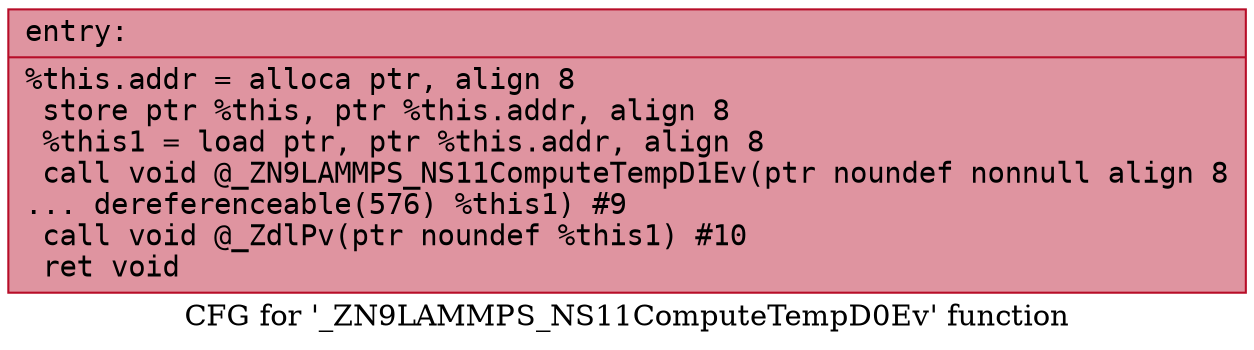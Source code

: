 digraph "CFG for '_ZN9LAMMPS_NS11ComputeTempD0Ev' function" {
	label="CFG for '_ZN9LAMMPS_NS11ComputeTempD0Ev' function";

	Node0x55ab1625a4f0 [shape=record,color="#b70d28ff", style=filled, fillcolor="#b70d2870" fontname="Courier",label="{entry:\l|  %this.addr = alloca ptr, align 8\l  store ptr %this, ptr %this.addr, align 8\l  %this1 = load ptr, ptr %this.addr, align 8\l  call void @_ZN9LAMMPS_NS11ComputeTempD1Ev(ptr noundef nonnull align 8\l... dereferenceable(576) %this1) #9\l  call void @_ZdlPv(ptr noundef %this1) #10\l  ret void\l}"];
}
